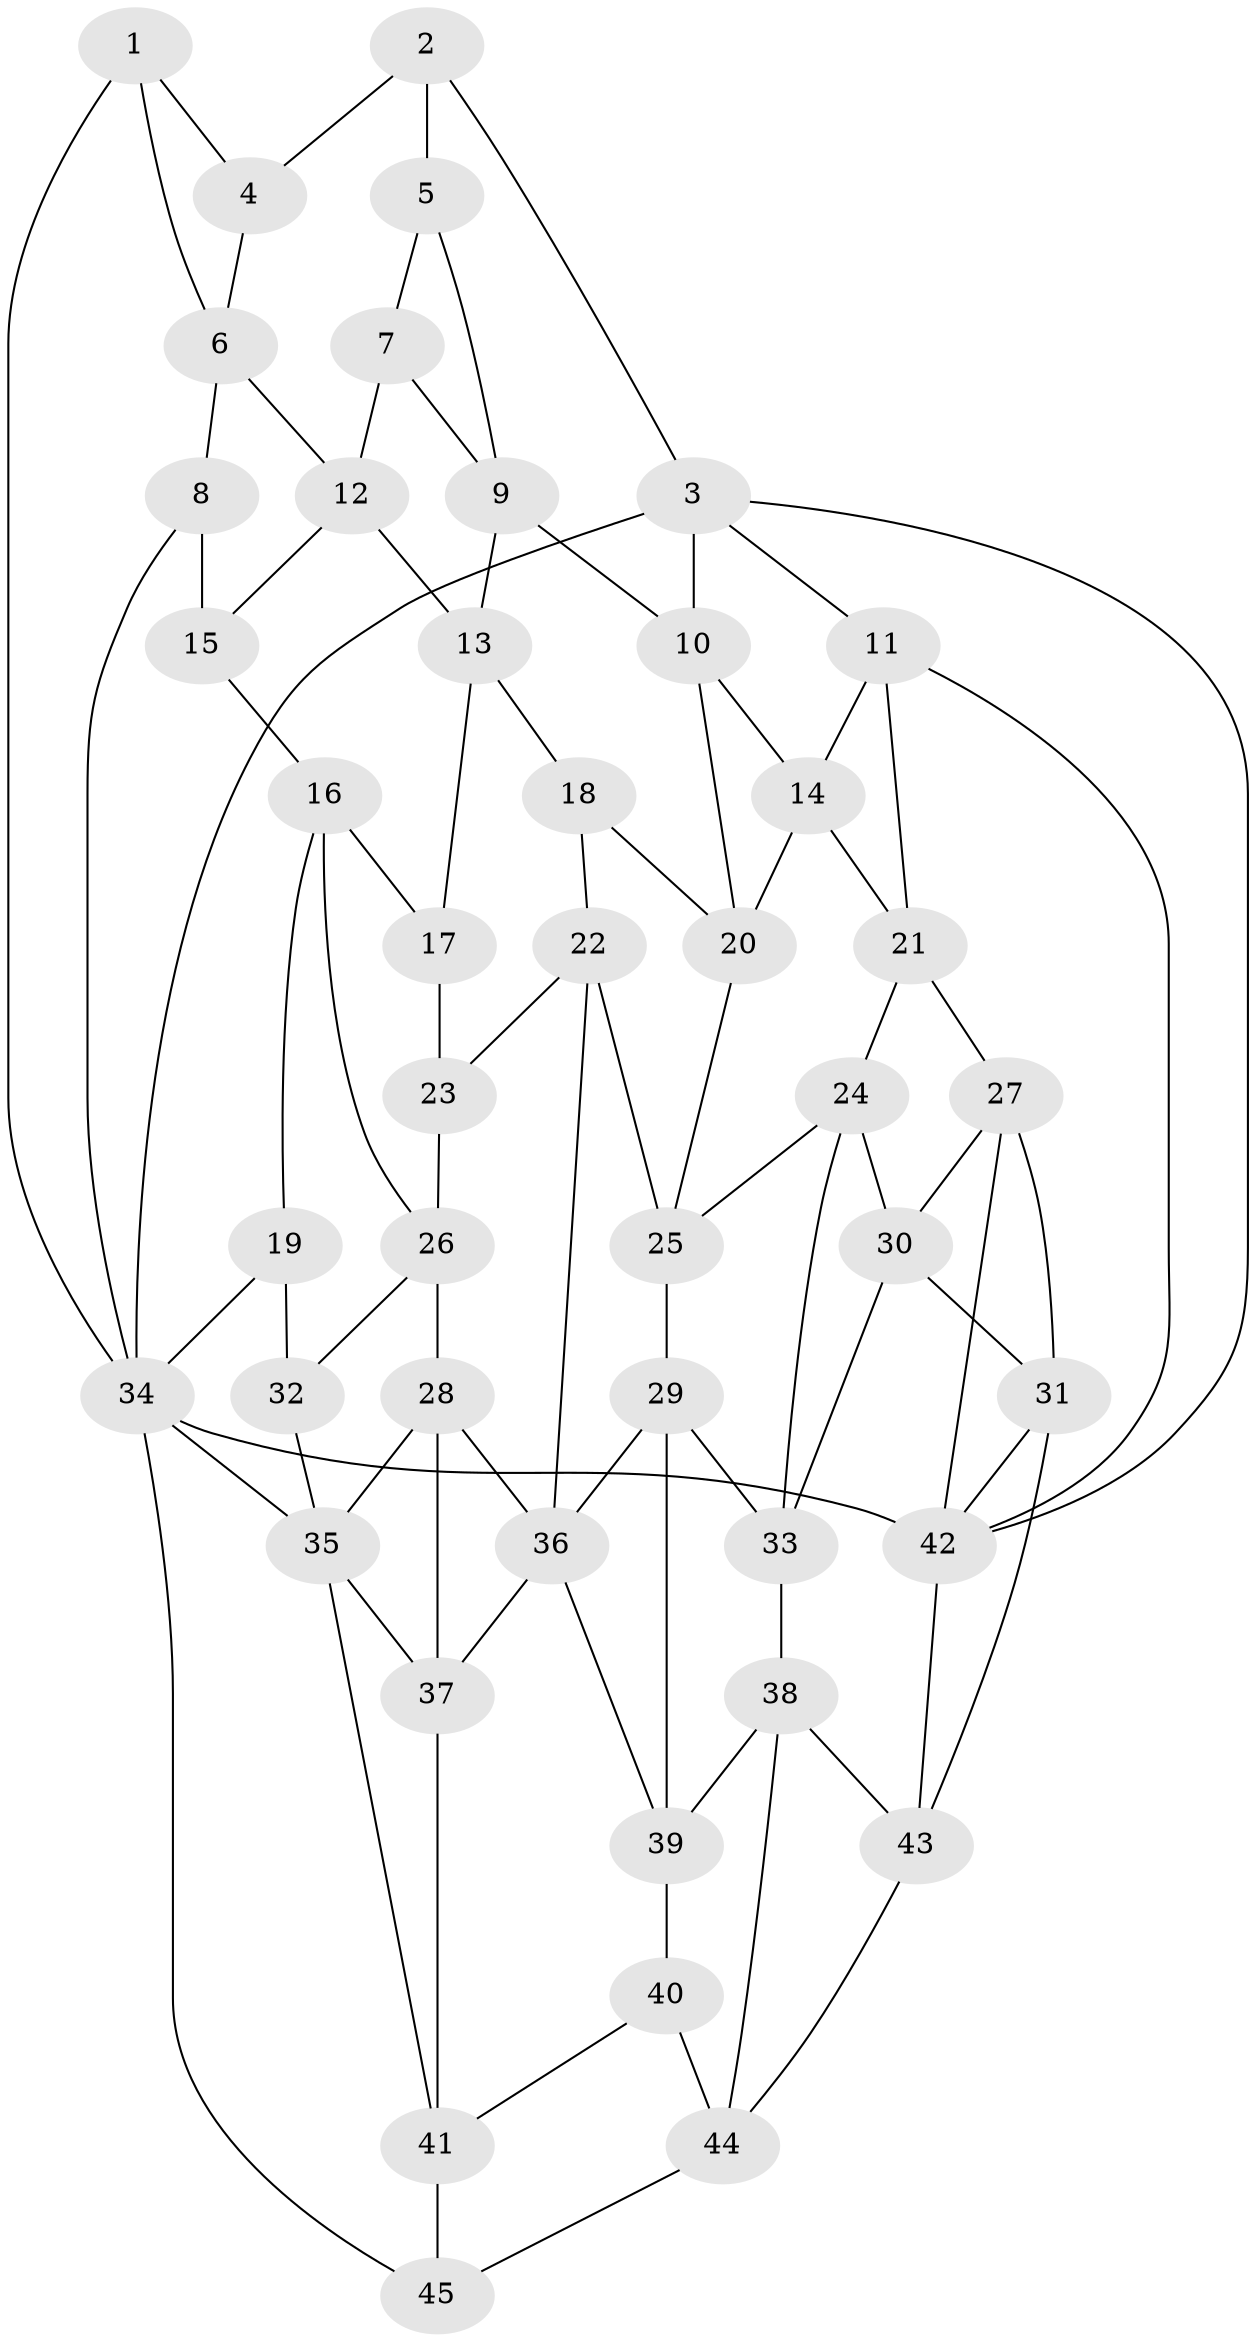 // original degree distribution, {3: 0.033707865168539325, 5: 0.5955056179775281, 4: 0.19101123595505617, 6: 0.1797752808988764}
// Generated by graph-tools (version 1.1) at 2025/27/03/09/25 03:27:12]
// undirected, 45 vertices, 87 edges
graph export_dot {
graph [start="1"]
  node [color=gray90,style=filled];
  1;
  2;
  3;
  4;
  5;
  6;
  7;
  8;
  9;
  10;
  11;
  12;
  13;
  14;
  15;
  16;
  17;
  18;
  19;
  20;
  21;
  22;
  23;
  24;
  25;
  26;
  27;
  28;
  29;
  30;
  31;
  32;
  33;
  34;
  35;
  36;
  37;
  38;
  39;
  40;
  41;
  42;
  43;
  44;
  45;
  1 -- 4 [weight=1.0];
  1 -- 6 [weight=1.0];
  1 -- 34 [weight=1.0];
  2 -- 3 [weight=1.0];
  2 -- 4 [weight=1.0];
  2 -- 5 [weight=1.0];
  3 -- 10 [weight=1.0];
  3 -- 11 [weight=1.0];
  3 -- 34 [weight=1.0];
  3 -- 42 [weight=1.0];
  4 -- 6 [weight=1.0];
  5 -- 7 [weight=1.0];
  5 -- 9 [weight=1.0];
  6 -- 8 [weight=1.0];
  6 -- 12 [weight=1.0];
  7 -- 9 [weight=1.0];
  7 -- 12 [weight=1.0];
  8 -- 15 [weight=2.0];
  8 -- 34 [weight=1.0];
  9 -- 10 [weight=1.0];
  9 -- 13 [weight=1.0];
  10 -- 14 [weight=1.0];
  10 -- 20 [weight=1.0];
  11 -- 14 [weight=1.0];
  11 -- 21 [weight=1.0];
  11 -- 42 [weight=1.0];
  12 -- 13 [weight=1.0];
  12 -- 15 [weight=1.0];
  13 -- 17 [weight=1.0];
  13 -- 18 [weight=1.0];
  14 -- 20 [weight=1.0];
  14 -- 21 [weight=1.0];
  15 -- 16 [weight=1.0];
  16 -- 17 [weight=1.0];
  16 -- 19 [weight=1.0];
  16 -- 26 [weight=1.0];
  17 -- 23 [weight=2.0];
  18 -- 20 [weight=1.0];
  18 -- 22 [weight=1.0];
  19 -- 32 [weight=2.0];
  19 -- 34 [weight=1.0];
  20 -- 25 [weight=1.0];
  21 -- 24 [weight=1.0];
  21 -- 27 [weight=1.0];
  22 -- 23 [weight=1.0];
  22 -- 25 [weight=1.0];
  22 -- 36 [weight=1.0];
  23 -- 26 [weight=1.0];
  24 -- 25 [weight=1.0];
  24 -- 30 [weight=1.0];
  24 -- 33 [weight=1.0];
  25 -- 29 [weight=1.0];
  26 -- 28 [weight=1.0];
  26 -- 32 [weight=1.0];
  27 -- 30 [weight=1.0];
  27 -- 31 [weight=1.0];
  27 -- 42 [weight=1.0];
  28 -- 35 [weight=1.0];
  28 -- 36 [weight=1.0];
  28 -- 37 [weight=1.0];
  29 -- 33 [weight=1.0];
  29 -- 36 [weight=1.0];
  29 -- 39 [weight=1.0];
  30 -- 31 [weight=1.0];
  30 -- 33 [weight=1.0];
  31 -- 42 [weight=1.0];
  31 -- 43 [weight=1.0];
  32 -- 35 [weight=1.0];
  33 -- 38 [weight=1.0];
  34 -- 35 [weight=1.0];
  34 -- 42 [weight=1.0];
  34 -- 45 [weight=1.0];
  35 -- 37 [weight=1.0];
  35 -- 41 [weight=1.0];
  36 -- 37 [weight=1.0];
  36 -- 39 [weight=1.0];
  37 -- 41 [weight=1.0];
  38 -- 39 [weight=1.0];
  38 -- 43 [weight=1.0];
  38 -- 44 [weight=1.0];
  39 -- 40 [weight=1.0];
  40 -- 41 [weight=1.0];
  40 -- 44 [weight=1.0];
  41 -- 45 [weight=1.0];
  42 -- 43 [weight=1.0];
  43 -- 44 [weight=1.0];
  44 -- 45 [weight=1.0];
}
